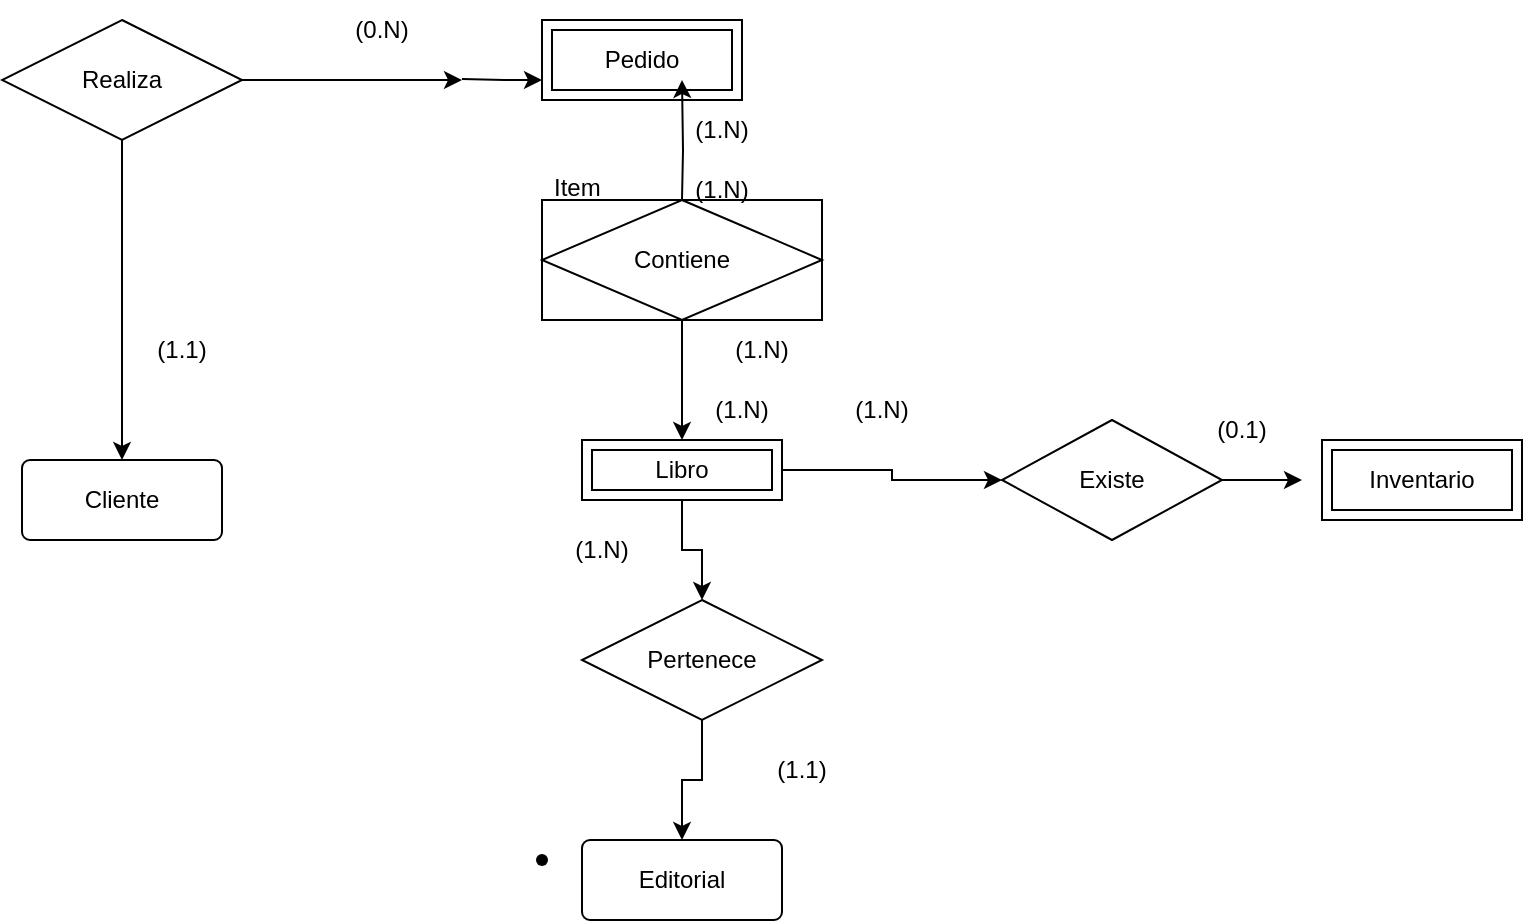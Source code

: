 <mxfile version="26.2.14">
  <diagram name="Página-1" id="XqcYxNgyNjFQ2hBGpFSJ">
    <mxGraphModel dx="872" dy="511" grid="1" gridSize="10" guides="1" tooltips="1" connect="1" arrows="1" fold="1" page="1" pageScale="1" pageWidth="827" pageHeight="1169" math="0" shadow="0">
      <root>
        <mxCell id="0" />
        <mxCell id="1" parent="0" />
        <mxCell id="oGvwPSa7rUXXweESWLWe-1" value="Cliente" style="rounded=1;arcSize=10;whiteSpace=wrap;html=1;align=center;" parent="1" vertex="1">
          <mxGeometry x="70" y="330" width="100" height="40" as="geometry" />
        </mxCell>
        <mxCell id="oGvwPSa7rUXXweESWLWe-2" value="Editorial" style="rounded=1;arcSize=10;whiteSpace=wrap;html=1;align=center;" parent="1" vertex="1">
          <mxGeometry x="350" y="520" width="100" height="40" as="geometry" />
        </mxCell>
        <mxCell id="oGvwPSa7rUXXweESWLWe-3" value="Pedido" style="shape=ext;margin=3;double=1;whiteSpace=wrap;html=1;align=center;" parent="1" vertex="1">
          <mxGeometry x="330" y="110" width="100" height="40" as="geometry" />
        </mxCell>
        <mxCell id="j0QYSwoIqu1QwtUw-Y4--5" style="edgeStyle=orthogonalEdgeStyle;rounded=0;orthogonalLoop=1;jettySize=auto;html=1;entryX=0;entryY=0.5;entryDx=0;entryDy=0;" edge="1" parent="1" source="oGvwPSa7rUXXweESWLWe-4" target="j0QYSwoIqu1QwtUw-Y4--1">
          <mxGeometry relative="1" as="geometry" />
        </mxCell>
        <mxCell id="j0QYSwoIqu1QwtUw-Y4--7" style="edgeStyle=orthogonalEdgeStyle;rounded=0;orthogonalLoop=1;jettySize=auto;html=1;entryX=0.5;entryY=0;entryDx=0;entryDy=0;" edge="1" parent="1" source="oGvwPSa7rUXXweESWLWe-4" target="oGvwPSa7rUXXweESWLWe-20">
          <mxGeometry relative="1" as="geometry" />
        </mxCell>
        <mxCell id="oGvwPSa7rUXXweESWLWe-4" value="Libro" style="shape=ext;margin=3;double=1;whiteSpace=wrap;html=1;align=center;" parent="1" vertex="1">
          <mxGeometry x="350" y="320" width="100" height="30" as="geometry" />
        </mxCell>
        <mxCell id="oGvwPSa7rUXXweESWLWe-5" value="Inventario" style="shape=ext;margin=3;double=1;whiteSpace=wrap;html=1;align=center;" parent="1" vertex="1">
          <mxGeometry x="720" y="320" width="100" height="40" as="geometry" />
        </mxCell>
        <mxCell id="oGvwPSa7rUXXweESWLWe-9" style="edgeStyle=orthogonalEdgeStyle;rounded=0;orthogonalLoop=1;jettySize=auto;html=1;" parent="1" edge="1">
          <mxGeometry relative="1" as="geometry">
            <mxPoint x="290" y="139.5" as="sourcePoint" />
            <mxPoint x="330" y="140" as="targetPoint" />
          </mxGeometry>
        </mxCell>
        <mxCell id="oGvwPSa7rUXXweESWLWe-14" style="edgeStyle=orthogonalEdgeStyle;rounded=0;orthogonalLoop=1;jettySize=auto;html=1;" parent="1" source="oGvwPSa7rUXXweESWLWe-6" edge="1">
          <mxGeometry relative="1" as="geometry">
            <mxPoint x="290" y="140" as="targetPoint" />
          </mxGeometry>
        </mxCell>
        <mxCell id="j0QYSwoIqu1QwtUw-Y4--12" style="edgeStyle=orthogonalEdgeStyle;rounded=0;orthogonalLoop=1;jettySize=auto;html=1;exitX=0.5;exitY=1;exitDx=0;exitDy=0;" edge="1" parent="1" source="oGvwPSa7rUXXweESWLWe-6">
          <mxGeometry relative="1" as="geometry">
            <mxPoint x="120" y="330" as="targetPoint" />
          </mxGeometry>
        </mxCell>
        <mxCell id="oGvwPSa7rUXXweESWLWe-6" value="Realiza" style="shape=rhombus;perimeter=rhombusPerimeter;whiteSpace=wrap;html=1;align=center;" parent="1" vertex="1">
          <mxGeometry x="60" y="110" width="120" height="60" as="geometry" />
        </mxCell>
        <mxCell id="oGvwPSa7rUXXweESWLWe-10" value="(1.1)" style="text;html=1;align=center;verticalAlign=middle;whiteSpace=wrap;rounded=0;" parent="1" vertex="1">
          <mxGeometry x="120" y="260" width="60" height="30" as="geometry" />
        </mxCell>
        <mxCell id="oGvwPSa7rUXXweESWLWe-11" value="(0.N)" style="text;html=1;align=center;verticalAlign=middle;whiteSpace=wrap;rounded=0;" parent="1" vertex="1">
          <mxGeometry x="220" y="100" width="60" height="30" as="geometry" />
        </mxCell>
        <mxCell id="oGvwPSa7rUXXweESWLWe-17" style="edgeStyle=orthogonalEdgeStyle;rounded=0;orthogonalLoop=1;jettySize=auto;html=1;" parent="1" edge="1">
          <mxGeometry relative="1" as="geometry">
            <mxPoint x="400" y="320" as="targetPoint" />
            <mxPoint x="400" y="260" as="sourcePoint" />
          </mxGeometry>
        </mxCell>
        <mxCell id="oGvwPSa7rUXXweESWLWe-16" style="edgeStyle=orthogonalEdgeStyle;rounded=0;orthogonalLoop=1;jettySize=auto;html=1;entryX=0.7;entryY=0.75;entryDx=0;entryDy=0;entryPerimeter=0;" parent="1" target="oGvwPSa7rUXXweESWLWe-3" edge="1">
          <mxGeometry relative="1" as="geometry">
            <mxPoint x="400" y="200" as="sourcePoint" />
          </mxGeometry>
        </mxCell>
        <mxCell id="oGvwPSa7rUXXweESWLWe-18" value="(1.N)" style="text;html=1;align=center;verticalAlign=middle;whiteSpace=wrap;rounded=0;" parent="1" vertex="1">
          <mxGeometry x="390" y="150" width="60" height="30" as="geometry" />
        </mxCell>
        <mxCell id="oGvwPSa7rUXXweESWLWe-19" value="(1.N)" style="text;html=1;align=center;verticalAlign=middle;whiteSpace=wrap;rounded=0;" parent="1" vertex="1">
          <mxGeometry x="410" y="260" width="60" height="30" as="geometry" />
        </mxCell>
        <mxCell id="j0QYSwoIqu1QwtUw-Y4--8" value="" style="edgeStyle=orthogonalEdgeStyle;rounded=0;orthogonalLoop=1;jettySize=auto;html=1;" edge="1" parent="1" source="oGvwPSa7rUXXweESWLWe-20" target="oGvwPSa7rUXXweESWLWe-2">
          <mxGeometry relative="1" as="geometry" />
        </mxCell>
        <mxCell id="oGvwPSa7rUXXweESWLWe-20" value="Pertenece" style="shape=rhombus;perimeter=rhombusPerimeter;whiteSpace=wrap;html=1;align=center;" parent="1" vertex="1">
          <mxGeometry x="350" y="400" width="120" height="60" as="geometry" />
        </mxCell>
        <mxCell id="oGvwPSa7rUXXweESWLWe-23" value="(1.N)" style="text;html=1;align=center;verticalAlign=middle;whiteSpace=wrap;rounded=0;" parent="1" vertex="1">
          <mxGeometry x="330" y="360" width="60" height="30" as="geometry" />
        </mxCell>
        <mxCell id="oGvwPSa7rUXXweESWLWe-24" value="(1.1)" style="text;html=1;align=center;verticalAlign=middle;whiteSpace=wrap;rounded=0;" parent="1" vertex="1">
          <mxGeometry x="430" y="470" width="60" height="30" as="geometry" />
        </mxCell>
        <mxCell id="j0QYSwoIqu1QwtUw-Y4--6" style="edgeStyle=orthogonalEdgeStyle;rounded=0;orthogonalLoop=1;jettySize=auto;html=1;" edge="1" parent="1" source="j0QYSwoIqu1QwtUw-Y4--1">
          <mxGeometry relative="1" as="geometry">
            <mxPoint x="710" y="340" as="targetPoint" />
          </mxGeometry>
        </mxCell>
        <mxCell id="j0QYSwoIqu1QwtUw-Y4--1" value="Existe" style="shape=rhombus;perimeter=rhombusPerimeter;whiteSpace=wrap;html=1;align=center;" vertex="1" parent="1">
          <mxGeometry x="560" y="310" width="110" height="60" as="geometry" />
        </mxCell>
        <mxCell id="j0QYSwoIqu1QwtUw-Y4--2" value="" style="shape=waypoint;sketch=0;size=6;pointerEvents=1;points=[];fillColor=none;resizable=0;rotatable=0;perimeter=centerPerimeter;snapToPoint=1;" vertex="1" parent="1">
          <mxGeometry x="320" y="520" width="20" height="20" as="geometry" />
        </mxCell>
        <mxCell id="j0QYSwoIqu1QwtUw-Y4--13" style="edgeStyle=orthogonalEdgeStyle;rounded=0;orthogonalLoop=1;jettySize=auto;html=1;exitX=0.5;exitY=1;exitDx=0;exitDy=0;" edge="1" parent="1" source="oGvwPSa7rUXXweESWLWe-10" target="oGvwPSa7rUXXweESWLWe-10">
          <mxGeometry relative="1" as="geometry" />
        </mxCell>
        <mxCell id="j0QYSwoIqu1QwtUw-Y4--14" value="(1.N)" style="text;html=1;align=center;verticalAlign=middle;whiteSpace=wrap;rounded=0;" vertex="1" parent="1">
          <mxGeometry x="470" y="290" width="60" height="30" as="geometry" />
        </mxCell>
        <mxCell id="j0QYSwoIqu1QwtUw-Y4--15" value="(0.1)" style="text;html=1;align=center;verticalAlign=middle;whiteSpace=wrap;rounded=0;" vertex="1" parent="1">
          <mxGeometry x="650" y="300" width="60" height="30" as="geometry" />
        </mxCell>
        <mxCell id="j0QYSwoIqu1QwtUw-Y4--16" value="Contiene" style="shape=associativeEntity;whiteSpace=wrap;html=1;align=center;" vertex="1" parent="1">
          <mxGeometry x="330" y="200" width="140" height="60" as="geometry" />
        </mxCell>
        <mxCell id="j0QYSwoIqu1QwtUw-Y4--17" value="Item" style="text;strokeColor=none;fillColor=none;spacingLeft=4;spacingRight=4;overflow=hidden;rotatable=0;points=[[0,0.5],[1,0.5]];portConstraint=eastwest;fontSize=12;whiteSpace=wrap;html=1;" vertex="1" parent="1">
          <mxGeometry x="330" y="180" width="40" height="30" as="geometry" />
        </mxCell>
        <mxCell id="j0QYSwoIqu1QwtUw-Y4--18" value="(1.N)" style="text;html=1;align=center;verticalAlign=middle;whiteSpace=wrap;rounded=0;" vertex="1" parent="1">
          <mxGeometry x="390" y="180" width="60" height="30" as="geometry" />
        </mxCell>
        <mxCell id="j0QYSwoIqu1QwtUw-Y4--19" value="(1.N)" style="text;html=1;align=center;verticalAlign=middle;whiteSpace=wrap;rounded=0;" vertex="1" parent="1">
          <mxGeometry x="400" y="290" width="60" height="30" as="geometry" />
        </mxCell>
      </root>
    </mxGraphModel>
  </diagram>
</mxfile>
